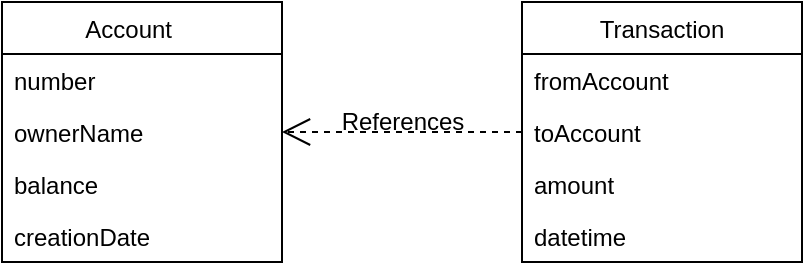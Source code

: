 <mxfile version="18.1.3" type="device"><diagram id="r95JE3ie9aYwO2FnVdmd" name="Page-1"><mxGraphModel dx="1418" dy="688" grid="1" gridSize="10" guides="1" tooltips="1" connect="1" arrows="1" fold="1" page="1" pageScale="1" pageWidth="850" pageHeight="1100" math="0" shadow="0"><root><mxCell id="0"/><mxCell id="1" parent="0"/><mxCell id="bbk3PhTYmPAL0SQXuenc-5" value="Account    " style="swimlane;fontStyle=0;childLayout=stackLayout;horizontal=1;startSize=26;fillColor=none;horizontalStack=0;resizeParent=1;resizeParentMax=0;resizeLast=0;collapsible=1;marginBottom=0;" vertex="1" parent="1"><mxGeometry x="220" y="130" width="140" height="130" as="geometry"/></mxCell><mxCell id="bbk3PhTYmPAL0SQXuenc-6" value="number" style="text;strokeColor=none;fillColor=none;align=left;verticalAlign=top;spacingLeft=4;spacingRight=4;overflow=hidden;rotatable=0;points=[[0,0.5],[1,0.5]];portConstraint=eastwest;" vertex="1" parent="bbk3PhTYmPAL0SQXuenc-5"><mxGeometry y="26" width="140" height="26" as="geometry"/></mxCell><mxCell id="bbk3PhTYmPAL0SQXuenc-7" value="ownerName" style="text;strokeColor=none;fillColor=none;align=left;verticalAlign=top;spacingLeft=4;spacingRight=4;overflow=hidden;rotatable=0;points=[[0,0.5],[1,0.5]];portConstraint=eastwest;" vertex="1" parent="bbk3PhTYmPAL0SQXuenc-5"><mxGeometry y="52" width="140" height="26" as="geometry"/></mxCell><mxCell id="bbk3PhTYmPAL0SQXuenc-8" value="balance" style="text;strokeColor=none;fillColor=none;align=left;verticalAlign=top;spacingLeft=4;spacingRight=4;overflow=hidden;rotatable=0;points=[[0,0.5],[1,0.5]];portConstraint=eastwest;" vertex="1" parent="bbk3PhTYmPAL0SQXuenc-5"><mxGeometry y="78" width="140" height="26" as="geometry"/></mxCell><mxCell id="bbk3PhTYmPAL0SQXuenc-15" value="creationDate" style="text;strokeColor=none;fillColor=none;align=left;verticalAlign=top;spacingLeft=4;spacingRight=4;overflow=hidden;rotatable=0;points=[[0,0.5],[1,0.5]];portConstraint=eastwest;" vertex="1" parent="bbk3PhTYmPAL0SQXuenc-5"><mxGeometry y="104" width="140" height="26" as="geometry"/></mxCell><mxCell id="bbk3PhTYmPAL0SQXuenc-9" value="Transaction" style="swimlane;fontStyle=0;childLayout=stackLayout;horizontal=1;startSize=26;fillColor=none;horizontalStack=0;resizeParent=1;resizeParentMax=0;resizeLast=0;collapsible=1;marginBottom=0;" vertex="1" parent="1"><mxGeometry x="480" y="130" width="140" height="130" as="geometry"/></mxCell><mxCell id="bbk3PhTYmPAL0SQXuenc-10" value="fromAccount" style="text;strokeColor=none;fillColor=none;align=left;verticalAlign=top;spacingLeft=4;spacingRight=4;overflow=hidden;rotatable=0;points=[[0,0.5],[1,0.5]];portConstraint=eastwest;" vertex="1" parent="bbk3PhTYmPAL0SQXuenc-9"><mxGeometry y="26" width="140" height="26" as="geometry"/></mxCell><mxCell id="bbk3PhTYmPAL0SQXuenc-11" value="toAccount" style="text;strokeColor=none;fillColor=none;align=left;verticalAlign=top;spacingLeft=4;spacingRight=4;overflow=hidden;rotatable=0;points=[[0,0.5],[1,0.5]];portConstraint=eastwest;" vertex="1" parent="bbk3PhTYmPAL0SQXuenc-9"><mxGeometry y="52" width="140" height="26" as="geometry"/></mxCell><mxCell id="bbk3PhTYmPAL0SQXuenc-12" value="amount" style="text;strokeColor=none;fillColor=none;align=left;verticalAlign=top;spacingLeft=4;spacingRight=4;overflow=hidden;rotatable=0;points=[[0,0.5],[1,0.5]];portConstraint=eastwest;" vertex="1" parent="bbk3PhTYmPAL0SQXuenc-9"><mxGeometry y="78" width="140" height="26" as="geometry"/></mxCell><mxCell id="bbk3PhTYmPAL0SQXuenc-13" value="datetime" style="text;strokeColor=none;fillColor=none;align=left;verticalAlign=top;spacingLeft=4;spacingRight=4;overflow=hidden;rotatable=0;points=[[0,0.5],[1,0.5]];portConstraint=eastwest;" vertex="1" parent="bbk3PhTYmPAL0SQXuenc-9"><mxGeometry y="104" width="140" height="26" as="geometry"/></mxCell><mxCell id="bbk3PhTYmPAL0SQXuenc-14" value="References" style="endArrow=open;endSize=12;dashed=1;html=1;rounded=0;entryX=1;entryY=0.5;entryDx=0;entryDy=0;exitX=0;exitY=0.5;exitDx=0;exitDy=0;fontSize=12;labelBackgroundColor=none;" edge="1" parent="1" source="bbk3PhTYmPAL0SQXuenc-11" target="bbk3PhTYmPAL0SQXuenc-7"><mxGeometry y="-5" width="160" relative="1" as="geometry"><mxPoint x="340" y="380" as="sourcePoint"/><mxPoint x="500" y="380" as="targetPoint"/><mxPoint as="offset"/></mxGeometry></mxCell></root></mxGraphModel></diagram></mxfile>